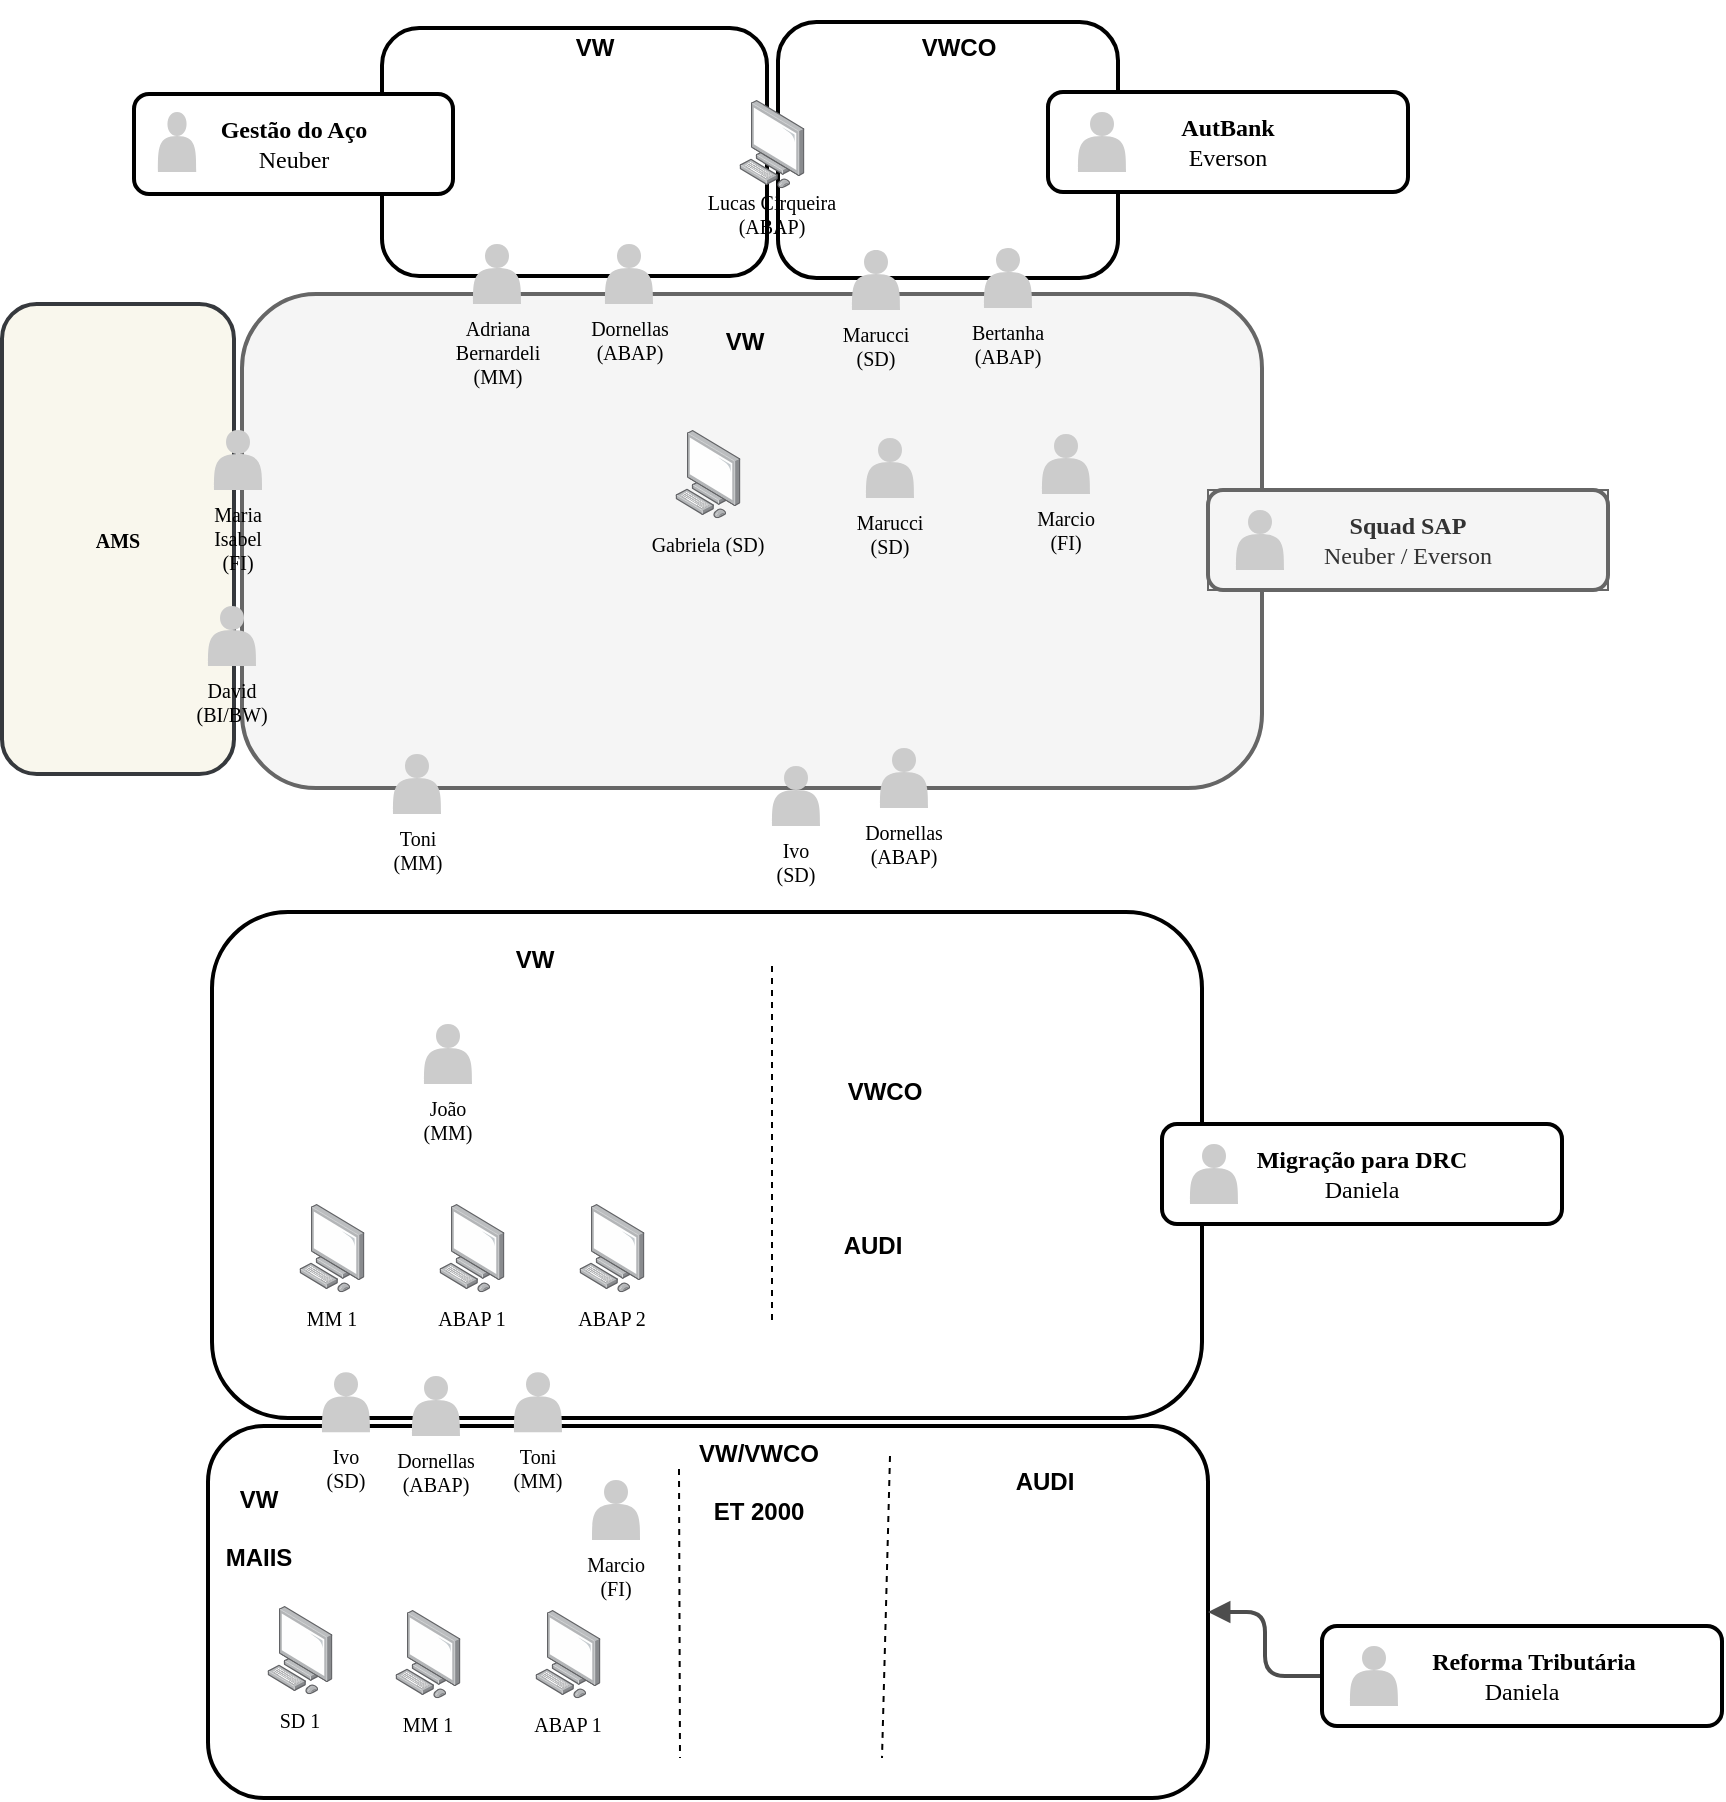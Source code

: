 <mxfile version="26.0.10">
  <diagram name="Page-1" id="19d8dcba-68ad-dc05-1034-9cf7b2a963f6">
    <mxGraphModel dx="2534" dy="1622" grid="1" gridSize="10" guides="1" tooltips="1" connect="1" arrows="1" fold="1" page="1" pageScale="1" pageWidth="1100" pageHeight="850" background="none" math="0" shadow="0">
      <root>
        <mxCell id="0" />
        <mxCell id="1" parent="0" />
        <mxCell id="GQJggGvNAUMxXvSxQGlT-117" value="AMS" style="whiteSpace=wrap;html=1;rounded=1;shadow=0;comic=0;strokeWidth=2;fontFamily=Verdana;align=center;fontSize=10;fontStyle=1;fillColor=#f9f7ed;strokeColor=#36393d;" vertex="1" parent="1">
          <mxGeometry x="-80" y="-95" width="116" height="235" as="geometry" />
        </mxCell>
        <mxCell id="218ae93e1282097f-19" value="" style="whiteSpace=wrap;html=1;rounded=1;shadow=0;comic=0;strokeWidth=2;fontFamily=Verdana;align=center;fontSize=10;" parent="1" vertex="1">
          <mxGeometry x="23" y="466" width="500" height="186" as="geometry" />
        </mxCell>
        <mxCell id="GQJggGvNAUMxXvSxQGlT-4" value="&lt;font style=&quot;font-size: 12px;&quot;&gt;VW&lt;/font&gt;&lt;div&gt;&lt;font style=&quot;font-size: 12px;&quot;&gt;MAIIS&lt;/font&gt;&lt;/div&gt;" style="text;strokeColor=none;fillColor=none;html=1;fontSize=24;fontStyle=1;verticalAlign=middle;align=center;" vertex="1" parent="1">
          <mxGeometry x="-2" y="493" width="100" height="40" as="geometry" />
        </mxCell>
        <mxCell id="GQJggGvNAUMxXvSxQGlT-18" value="&lt;span style=&quot;font-size: 12px;&quot;&gt;AUDI&lt;/span&gt;" style="text;strokeColor=none;fillColor=none;html=1;fontSize=24;fontStyle=1;verticalAlign=middle;align=center;" vertex="1" parent="1">
          <mxGeometry x="391" y="470" width="100" height="40" as="geometry" />
        </mxCell>
        <mxCell id="GQJggGvNAUMxXvSxQGlT-24" value="" style="endArrow=none;dashed=1;html=1;rounded=0;" edge="1" parent="1">
          <mxGeometry width="50" height="50" relative="1" as="geometry">
            <mxPoint x="258.5" y="487.5" as="sourcePoint" />
            <mxPoint x="259" y="632" as="targetPoint" />
          </mxGeometry>
        </mxCell>
        <mxCell id="GQJggGvNAUMxXvSxQGlT-25" value="" style="endArrow=none;dashed=1;html=1;rounded=0;" edge="1" parent="1">
          <mxGeometry width="50" height="50" relative="1" as="geometry">
            <mxPoint x="364" y="481" as="sourcePoint" />
            <mxPoint x="360" y="632" as="targetPoint" />
          </mxGeometry>
        </mxCell>
        <mxCell id="GQJggGvNAUMxXvSxQGlT-26" value="&lt;font style=&quot;font-size: 12px;&quot;&gt;VW/VWCO&lt;/font&gt;&lt;div&gt;&lt;font style=&quot;font-size: 12px;&quot;&gt;ET 2000&lt;/font&gt;&lt;/div&gt;" style="text;strokeColor=none;fillColor=none;html=1;fontSize=24;fontStyle=1;verticalAlign=middle;align=center;" vertex="1" parent="1">
          <mxGeometry x="248" y="470" width="100" height="40" as="geometry" />
        </mxCell>
        <mxCell id="GQJggGvNAUMxXvSxQGlT-36" value="" style="group" vertex="1" connectable="0" parent="1">
          <mxGeometry x="88" y="558" width="90.0" height="69.18" as="geometry" />
        </mxCell>
        <mxCell id="GQJggGvNAUMxXvSxQGlT-37" value="MM 1" style="text;html=1;strokeColor=none;fillColor=none;align=center;verticalAlign=middle;whiteSpace=wrap;rounded=1;shadow=0;comic=0;fontFamily=Verdana;fontSize=10;" vertex="1" parent="GQJggGvNAUMxXvSxQGlT-36">
          <mxGeometry y="44.18" width="90" height="25" as="geometry" />
        </mxCell>
        <mxCell id="GQJggGvNAUMxXvSxQGlT-38" value="" style="image;points=[];aspect=fixed;html=1;align=center;shadow=0;dashed=0;image=img/lib/allied_telesis/computer_and_terminals/Personal_Computer.svg;" vertex="1" parent="GQJggGvNAUMxXvSxQGlT-36">
          <mxGeometry x="28.7" width="32.6" height="44.18" as="geometry" />
        </mxCell>
        <mxCell id="218ae93e1282097f-12" value="" style="whiteSpace=wrap;html=1;rounded=1;shadow=0;comic=0;strokeWidth=2;fontFamily=Verdana;align=center;fontSize=10;" parent="1" vertex="1">
          <mxGeometry x="25" y="209" width="495" height="253" as="geometry" />
        </mxCell>
        <mxCell id="218ae93e1282097f-13" value="Toni (MM)" style="shape=actor;whiteSpace=wrap;html=1;rounded=0;shadow=0;comic=0;strokeWidth=1;fillColor=#CCCCCC;fontFamily=Verdana;align=center;strokeColor=none;labelPosition=center;verticalLabelPosition=bottom;verticalAlign=top;fontSize=10;" parent="1" vertex="1">
          <mxGeometry x="176" y="439.18" width="24" height="30" as="geometry" />
        </mxCell>
        <mxCell id="GQJggGvNAUMxXvSxQGlT-39" value="" style="group" vertex="1" connectable="0" parent="1">
          <mxGeometry x="158" y="558" width="90.0" height="69.18" as="geometry" />
        </mxCell>
        <mxCell id="GQJggGvNAUMxXvSxQGlT-40" value="ABAP 1" style="text;html=1;strokeColor=none;fillColor=none;align=center;verticalAlign=middle;whiteSpace=wrap;rounded=1;shadow=0;comic=0;fontFamily=Verdana;fontSize=10;" vertex="1" parent="GQJggGvNAUMxXvSxQGlT-39">
          <mxGeometry y="44.18" width="90" height="25" as="geometry" />
        </mxCell>
        <mxCell id="GQJggGvNAUMxXvSxQGlT-41" value="" style="image;points=[];aspect=fixed;html=1;align=center;shadow=0;dashed=0;image=img/lib/allied_telesis/computer_and_terminals/Personal_Computer.svg;" vertex="1" parent="GQJggGvNAUMxXvSxQGlT-39">
          <mxGeometry x="28.7" width="32.6" height="44.18" as="geometry" />
        </mxCell>
        <mxCell id="218ae93e1282097f-16" value="João (MM)" style="shape=actor;whiteSpace=wrap;html=1;rounded=0;shadow=0;comic=0;strokeWidth=1;fillColor=#CCCCCC;fontFamily=Verdana;align=center;strokeColor=none;labelPosition=center;verticalLabelPosition=bottom;verticalAlign=top;fontSize=10;" parent="1" vertex="1">
          <mxGeometry x="131" y="265" width="24" height="30" as="geometry" />
        </mxCell>
        <mxCell id="218ae93e1282097f-52" value="" style="edgeStyle=elbowEdgeStyle;rounded=1;html=1;labelBackgroundColor=none;endArrow=block;endFill=1;strokeColor=#4D4D4D;strokeWidth=2;fontFamily=Verdana;fontSize=10;" parent="1" source="6257edae8c83ed4a-21" target="218ae93e1282097f-19" edge="1">
          <mxGeometry relative="1" as="geometry" />
        </mxCell>
        <mxCell id="GQJggGvNAUMxXvSxQGlT-42" value="Marcio&lt;div&gt;(FI)&lt;/div&gt;" style="shape=actor;whiteSpace=wrap;html=1;rounded=0;shadow=0;comic=0;strokeWidth=1;fillColor=#CCCCCC;fontFamily=Verdana;align=center;strokeColor=none;labelPosition=center;verticalLabelPosition=bottom;verticalAlign=top;fontSize=10;" vertex="1" parent="1">
          <mxGeometry x="215" y="493" width="24" height="30" as="geometry" />
        </mxCell>
        <mxCell id="GQJggGvNAUMxXvSxQGlT-102" value="" style="group" vertex="1" connectable="0" parent="1">
          <mxGeometry x="24" y="556" width="90" height="69.18" as="geometry" />
        </mxCell>
        <mxCell id="GQJggGvNAUMxXvSxQGlT-34" value="SD 1" style="text;html=1;strokeColor=none;fillColor=none;align=center;verticalAlign=middle;whiteSpace=wrap;rounded=1;shadow=0;comic=0;fontFamily=Verdana;fontSize=10;" vertex="1" parent="GQJggGvNAUMxXvSxQGlT-102">
          <mxGeometry y="44.18" width="90" height="25" as="geometry" />
        </mxCell>
        <mxCell id="GQJggGvNAUMxXvSxQGlT-35" value="" style="image;points=[];aspect=fixed;html=1;align=center;shadow=0;dashed=0;image=img/lib/allied_telesis/computer_and_terminals/Personal_Computer.svg;" vertex="1" parent="GQJggGvNAUMxXvSxQGlT-102">
          <mxGeometry x="28.7" width="32.6" height="44.18" as="geometry" />
        </mxCell>
        <mxCell id="GQJggGvNAUMxXvSxQGlT-11" value="" style="group" vertex="1" connectable="0" parent="1">
          <mxGeometry x="40" y="355" width="90.0" height="69.18" as="geometry" />
        </mxCell>
        <mxCell id="218ae93e1282097f-58" value="MM 1" style="text;html=1;strokeColor=none;fillColor=none;align=center;verticalAlign=middle;whiteSpace=wrap;rounded=1;shadow=0;comic=0;fontFamily=Verdana;fontSize=10;" parent="GQJggGvNAUMxXvSxQGlT-11" vertex="1">
          <mxGeometry y="44.18" width="90" height="25" as="geometry" />
        </mxCell>
        <mxCell id="GQJggGvNAUMxXvSxQGlT-10" value="" style="image;points=[];aspect=fixed;html=1;align=center;shadow=0;dashed=0;image=img/lib/allied_telesis/computer_and_terminals/Personal_Computer.svg;" vertex="1" parent="GQJggGvNAUMxXvSxQGlT-11">
          <mxGeometry x="28.7" width="32.6" height="44.18" as="geometry" />
        </mxCell>
        <mxCell id="GQJggGvNAUMxXvSxQGlT-12" value="" style="group" vertex="1" connectable="0" parent="1">
          <mxGeometry x="110" y="355" width="90.0" height="69.18" as="geometry" />
        </mxCell>
        <mxCell id="GQJggGvNAUMxXvSxQGlT-13" value="ABAP 1" style="text;html=1;strokeColor=none;fillColor=none;align=center;verticalAlign=middle;whiteSpace=wrap;rounded=1;shadow=0;comic=0;fontFamily=Verdana;fontSize=10;" vertex="1" parent="GQJggGvNAUMxXvSxQGlT-12">
          <mxGeometry y="44.18" width="90" height="25" as="geometry" />
        </mxCell>
        <mxCell id="GQJggGvNAUMxXvSxQGlT-14" value="" style="image;points=[];aspect=fixed;html=1;align=center;shadow=0;dashed=0;image=img/lib/allied_telesis/computer_and_terminals/Personal_Computer.svg;" vertex="1" parent="GQJggGvNAUMxXvSxQGlT-12">
          <mxGeometry x="28.7" width="32.6" height="44.18" as="geometry" />
        </mxCell>
        <mxCell id="GQJggGvNAUMxXvSxQGlT-15" value="" style="group" vertex="1" connectable="0" parent="1">
          <mxGeometry x="180" y="355" width="90.0" height="69.18" as="geometry" />
        </mxCell>
        <mxCell id="GQJggGvNAUMxXvSxQGlT-16" value="ABAP 2" style="text;html=1;strokeColor=none;fillColor=none;align=center;verticalAlign=middle;whiteSpace=wrap;rounded=1;shadow=0;comic=0;fontFamily=Verdana;fontSize=10;" vertex="1" parent="GQJggGvNAUMxXvSxQGlT-15">
          <mxGeometry y="44.18" width="90" height="25" as="geometry" />
        </mxCell>
        <mxCell id="GQJggGvNAUMxXvSxQGlT-17" value="" style="image;points=[];aspect=fixed;html=1;align=center;shadow=0;dashed=0;image=img/lib/allied_telesis/computer_and_terminals/Personal_Computer.svg;" vertex="1" parent="GQJggGvNAUMxXvSxQGlT-15">
          <mxGeometry x="28.7" width="32.6" height="44.18" as="geometry" />
        </mxCell>
        <mxCell id="GQJggGvNAUMxXvSxQGlT-19" value="&lt;font style=&quot;font-size: 12px;&quot;&gt;VW&lt;/font&gt;" style="text;strokeColor=none;fillColor=none;html=1;fontSize=24;fontStyle=1;verticalAlign=middle;align=center;" vertex="1" parent="1">
          <mxGeometry x="136" y="209" width="100" height="40" as="geometry" />
        </mxCell>
        <mxCell id="GQJggGvNAUMxXvSxQGlT-20" value="&lt;span style=&quot;font-size: 12px;&quot;&gt;AUDI&lt;/span&gt;" style="text;strokeColor=none;fillColor=none;html=1;fontSize=24;fontStyle=1;verticalAlign=middle;align=center;" vertex="1" parent="1">
          <mxGeometry x="305" y="352" width="100" height="40" as="geometry" />
        </mxCell>
        <mxCell id="GQJggGvNAUMxXvSxQGlT-21" value="&lt;span style=&quot;font-size: 12px;&quot;&gt;VWCO&lt;/span&gt;" style="text;strokeColor=none;fillColor=none;html=1;fontSize=24;fontStyle=1;verticalAlign=middle;align=center;" vertex="1" parent="1">
          <mxGeometry x="311" y="275" width="100" height="40" as="geometry" />
        </mxCell>
        <mxCell id="GQJggGvNAUMxXvSxQGlT-23" value="" style="endArrow=none;dashed=1;html=1;rounded=0;" edge="1" parent="1">
          <mxGeometry width="50" height="50" relative="1" as="geometry">
            <mxPoint x="305" y="236" as="sourcePoint" />
            <mxPoint x="305" y="416" as="targetPoint" />
          </mxGeometry>
        </mxCell>
        <mxCell id="GQJggGvNAUMxXvSxQGlT-43" value="" style="whiteSpace=wrap;html=1;rounded=1;shadow=0;comic=0;strokeWidth=2;fontFamily=Verdana;align=center;fontSize=10;fillColor=#f5f5f5;fontColor=#333333;strokeColor=#666666;" vertex="1" parent="1">
          <mxGeometry x="40" y="-100" width="510" height="247" as="geometry" />
        </mxCell>
        <mxCell id="GQJggGvNAUMxXvSxQGlT-44" value="Toni (MM)" style="shape=actor;whiteSpace=wrap;html=1;rounded=0;shadow=0;comic=0;strokeWidth=1;fillColor=#CCCCCC;fontFamily=Verdana;align=center;strokeColor=none;labelPosition=center;verticalLabelPosition=bottom;verticalAlign=top;fontSize=10;" vertex="1" parent="1">
          <mxGeometry x="115.5" y="130" width="24" height="30" as="geometry" />
        </mxCell>
        <mxCell id="GQJggGvNAUMxXvSxQGlT-45" value="Marcio (FI)" style="shape=actor;whiteSpace=wrap;html=1;rounded=0;shadow=0;comic=0;strokeWidth=1;fillColor=#CCCCCC;fontFamily=Verdana;align=center;strokeColor=none;labelPosition=center;verticalLabelPosition=bottom;verticalAlign=top;fontSize=10;" vertex="1" parent="1">
          <mxGeometry x="440" y="-30" width="24" height="30" as="geometry" />
        </mxCell>
        <mxCell id="GQJggGvNAUMxXvSxQGlT-47" value="" style="whiteSpace=wrap;html=1;rounded=1;shadow=0;comic=0;strokeWidth=2;fontFamily=Verdana;align=center;fontSize=10;" vertex="1" parent="1">
          <mxGeometry x="110" y="-233" width="192.5" height="124" as="geometry" />
        </mxCell>
        <mxCell id="GQJggGvNAUMxXvSxQGlT-53" value="&lt;font style=&quot;font-size: 12px;&quot;&gt;VW&lt;br&gt;&lt;/font&gt;" style="text;strokeColor=none;fillColor=none;html=1;fontSize=24;fontStyle=1;verticalAlign=middle;align=center;" vertex="1" parent="1">
          <mxGeometry x="166" y="-247" width="100" height="40" as="geometry" />
        </mxCell>
        <mxCell id="GQJggGvNAUMxXvSxQGlT-55" value="Dornellas (ABAP)" style="shape=actor;whiteSpace=wrap;html=1;rounded=0;shadow=0;comic=0;strokeWidth=1;fillColor=#CCCCCC;fontFamily=Verdana;align=center;strokeColor=none;labelPosition=center;verticalLabelPosition=bottom;verticalAlign=top;fontSize=10;" vertex="1" parent="1">
          <mxGeometry x="359" y="127" width="24" height="30" as="geometry" />
        </mxCell>
        <mxCell id="GQJggGvNAUMxXvSxQGlT-56" value="" style="group" vertex="1" connectable="0" parent="1">
          <mxGeometry x="228" y="-32" width="90.0" height="69.18" as="geometry" />
        </mxCell>
        <mxCell id="GQJggGvNAUMxXvSxQGlT-57" value="Gabriela (SD)" style="text;html=1;strokeColor=none;fillColor=none;align=center;verticalAlign=middle;whiteSpace=wrap;rounded=1;shadow=0;comic=0;fontFamily=Verdana;fontSize=10;" vertex="1" parent="GQJggGvNAUMxXvSxQGlT-56">
          <mxGeometry y="44.18" width="90" height="25" as="geometry" />
        </mxCell>
        <mxCell id="GQJggGvNAUMxXvSxQGlT-58" value="" style="image;points=[];aspect=fixed;html=1;align=center;shadow=0;dashed=0;image=img/lib/allied_telesis/computer_and_terminals/Personal_Computer.svg;" vertex="1" parent="GQJggGvNAUMxXvSxQGlT-56">
          <mxGeometry x="28.7" width="32.6" height="44.18" as="geometry" />
        </mxCell>
        <mxCell id="GQJggGvNAUMxXvSxQGlT-66" value="&lt;font style=&quot;font-size: 12px;&quot;&gt;VW&lt;/font&gt;" style="text;strokeColor=none;fillColor=none;html=1;fontSize=24;fontStyle=1;verticalAlign=middle;align=center;" vertex="1" parent="1">
          <mxGeometry x="241" y="-100" width="100" height="40" as="geometry" />
        </mxCell>
        <mxCell id="GQJggGvNAUMxXvSxQGlT-73" value="Adriana Bernardeli (MM)" style="shape=actor;whiteSpace=wrap;html=1;rounded=0;shadow=0;comic=0;strokeWidth=1;fillColor=#CCCCCC;fontFamily=Verdana;align=center;strokeColor=none;labelPosition=center;verticalLabelPosition=bottom;verticalAlign=top;fontSize=10;" vertex="1" parent="1">
          <mxGeometry x="155.5" y="-125" width="24" height="30" as="geometry" />
        </mxCell>
        <mxCell id="GQJggGvNAUMxXvSxQGlT-75" value="Dornellas (ABAP)" style="shape=actor;whiteSpace=wrap;html=1;rounded=0;shadow=0;comic=0;strokeWidth=1;fillColor=#CCCCCC;fontFamily=Verdana;align=center;strokeColor=none;labelPosition=center;verticalLabelPosition=bottom;verticalAlign=top;fontSize=10;" vertex="1" parent="1">
          <mxGeometry x="221.5" y="-125" width="24" height="30" as="geometry" />
        </mxCell>
        <mxCell id="GQJggGvNAUMxXvSxQGlT-88" value="" style="whiteSpace=wrap;html=1;rounded=1;shadow=0;comic=0;strokeWidth=2;fontFamily=Verdana;align=center;fontSize=10;" vertex="1" parent="1">
          <mxGeometry x="308" y="-236" width="170" height="128" as="geometry" />
        </mxCell>
        <mxCell id="GQJggGvNAUMxXvSxQGlT-92" value="&lt;font style=&quot;font-size: 12px;&quot;&gt;VWCO&lt;br&gt;&lt;/font&gt;" style="text;strokeColor=none;fillColor=none;html=1;fontSize=24;fontStyle=1;verticalAlign=middle;align=center;" vertex="1" parent="1">
          <mxGeometry x="348" y="-247" width="100" height="40" as="geometry" />
        </mxCell>
        <mxCell id="GQJggGvNAUMxXvSxQGlT-93" value="Marucci (SD)" style="shape=actor;whiteSpace=wrap;html=1;rounded=0;shadow=0;comic=0;strokeWidth=1;fillColor=#CCCCCC;fontFamily=Verdana;align=center;strokeColor=none;labelPosition=center;verticalLabelPosition=bottom;verticalAlign=top;fontSize=10;" vertex="1" parent="1">
          <mxGeometry x="345" y="-122" width="24" height="30" as="geometry" />
        </mxCell>
        <mxCell id="GQJggGvNAUMxXvSxQGlT-94" value="Bertanha (ABAP)" style="shape=actor;whiteSpace=wrap;html=1;rounded=0;shadow=0;comic=0;strokeWidth=1;fillColor=#CCCCCC;fontFamily=Verdana;align=center;strokeColor=none;labelPosition=center;verticalLabelPosition=bottom;verticalAlign=top;fontSize=10;" vertex="1" parent="1">
          <mxGeometry x="411" y="-123" width="24" height="30" as="geometry" />
        </mxCell>
        <mxCell id="GQJggGvNAUMxXvSxQGlT-98" value="" style="group" vertex="1" connectable="0" parent="1">
          <mxGeometry x="-14" y="-200" width="159.5" height="50" as="geometry" />
        </mxCell>
        <mxCell id="GQJggGvNAUMxXvSxQGlT-51" value="Gestão do Aço&lt;div&gt;&lt;span style=&quot;font-weight: normal;&quot;&gt;Neuber&lt;/span&gt;&lt;/div&gt;" style="whiteSpace=wrap;html=1;rounded=1;shadow=0;comic=0;strokeWidth=2;fontFamily=Verdana;align=center;fontSize=12;fontStyle=1" vertex="1" parent="GQJggGvNAUMxXvSxQGlT-98">
          <mxGeometry width="159.5" height="50" as="geometry" />
        </mxCell>
        <mxCell id="GQJggGvNAUMxXvSxQGlT-52" value="" style="shape=actor;whiteSpace=wrap;html=1;rounded=0;shadow=0;comic=0;strokeWidth=1;fillColor=#CCCCCC;fontFamily=Verdana;align=center;strokeColor=none;fontSize=12;fontStyle=1" vertex="1" parent="GQJggGvNAUMxXvSxQGlT-98">
          <mxGeometry x="11.963" y="9" width="19.14" height="30" as="geometry" />
        </mxCell>
        <mxCell id="GQJggGvNAUMxXvSxQGlT-99" value="" style="group" vertex="1" connectable="0" parent="1">
          <mxGeometry x="443" y="-201" width="200" height="50" as="geometry" />
        </mxCell>
        <mxCell id="GQJggGvNAUMxXvSxQGlT-90" value="AutBank&lt;div&gt;&lt;span style=&quot;font-weight: normal;&quot;&gt;Everson&lt;/span&gt;&lt;/div&gt;" style="whiteSpace=wrap;html=1;rounded=1;shadow=0;comic=0;strokeWidth=2;fontFamily=Verdana;align=center;fontSize=12;fontStyle=1" vertex="1" parent="GQJggGvNAUMxXvSxQGlT-99">
          <mxGeometry width="180" height="50" as="geometry" />
        </mxCell>
        <mxCell id="GQJggGvNAUMxXvSxQGlT-91" value="" style="shape=actor;whiteSpace=wrap;html=1;rounded=0;shadow=0;comic=0;strokeWidth=1;fillColor=#CCCCCC;fontFamily=Verdana;align=center;strokeColor=none;fontSize=12;fontStyle=1" vertex="1" parent="GQJggGvNAUMxXvSxQGlT-99">
          <mxGeometry x="15" y="10" width="24" height="30" as="geometry" />
        </mxCell>
        <mxCell id="GQJggGvNAUMxXvSxQGlT-100" value="" style="group;fillColor=#f5f5f5;fontColor=#333333;strokeColor=#666666;" vertex="1" connectable="0" parent="1">
          <mxGeometry x="523" y="-2" width="200" height="50" as="geometry" />
        </mxCell>
        <mxCell id="GQJggGvNAUMxXvSxQGlT-49" value="Squad SAP&lt;br&gt;&lt;div&gt;&lt;span style=&quot;font-weight: normal&quot;&gt;Neuber / Everson&lt;/span&gt;&lt;/div&gt;" style="whiteSpace=wrap;html=1;rounded=1;shadow=0;comic=0;strokeWidth=2;fontFamily=Verdana;align=center;fontSize=12;fontStyle=1;fillColor=#f5f5f5;fontColor=#333333;strokeColor=#666666;" vertex="1" parent="GQJggGvNAUMxXvSxQGlT-100">
          <mxGeometry width="200" height="50" as="geometry" />
        </mxCell>
        <mxCell id="GQJggGvNAUMxXvSxQGlT-50" value="" style="shape=actor;whiteSpace=wrap;html=1;rounded=0;shadow=0;comic=0;strokeWidth=1;fillColor=#CCCCCC;fontFamily=Verdana;align=center;strokeColor=none;fontSize=12;fontStyle=1" vertex="1" parent="GQJggGvNAUMxXvSxQGlT-100">
          <mxGeometry x="14" y="10" width="24" height="30" as="geometry" />
        </mxCell>
        <mxCell id="218ae93e1282097f-17" value="Ivo (SD)" style="shape=actor;whiteSpace=wrap;html=1;rounded=0;shadow=0;comic=0;strokeWidth=1;fillColor=#CCCCCC;fontFamily=Verdana;align=center;strokeColor=none;labelPosition=center;verticalLabelPosition=bottom;verticalAlign=top;fontSize=10;" parent="1" vertex="1">
          <mxGeometry x="80" y="439.18" width="24" height="30" as="geometry" />
        </mxCell>
        <mxCell id="GQJggGvNAUMxXvSxQGlT-6" value="Dornellas (ABAP)" style="shape=actor;whiteSpace=wrap;html=1;rounded=0;shadow=0;comic=0;strokeWidth=1;fillColor=#CCCCCC;fontFamily=Verdana;align=center;strokeColor=none;labelPosition=center;verticalLabelPosition=bottom;verticalAlign=top;fontSize=10;" vertex="1" parent="1">
          <mxGeometry x="125" y="441" width="24" height="30" as="geometry" />
        </mxCell>
        <mxCell id="GQJggGvNAUMxXvSxQGlT-104" value="" style="group" vertex="1" connectable="0" parent="1">
          <mxGeometry x="580" y="566" width="200" height="50" as="geometry" />
        </mxCell>
        <mxCell id="6257edae8c83ed4a-21" value="&amp;nbsp; &amp;nbsp; Reforma Tributária&lt;div&gt;&lt;span style=&quot;font-weight: normal;&quot;&gt;Daniela&lt;/span&gt;&lt;/div&gt;" style="whiteSpace=wrap;html=1;rounded=1;shadow=0;comic=0;strokeWidth=2;fontFamily=Verdana;align=center;fontSize=12;fontStyle=1" parent="GQJggGvNAUMxXvSxQGlT-104" vertex="1">
          <mxGeometry width="200" height="50" as="geometry" />
        </mxCell>
        <mxCell id="6257edae8c83ed4a-22" value="" style="shape=actor;whiteSpace=wrap;html=1;rounded=0;shadow=0;comic=0;strokeWidth=1;fillColor=#CCCCCC;fontFamily=Verdana;align=center;strokeColor=none;fontSize=12;fontStyle=1" parent="GQJggGvNAUMxXvSxQGlT-104" vertex="1">
          <mxGeometry x="14" y="10" width="24" height="30" as="geometry" />
        </mxCell>
        <mxCell id="GQJggGvNAUMxXvSxQGlT-105" value="" style="group" vertex="1" connectable="0" parent="1">
          <mxGeometry x="500" y="315" width="200" height="50" as="geometry" />
        </mxCell>
        <mxCell id="218ae93e1282097f-8" value="&lt;span&gt;Migração para DRC&lt;/span&gt;&lt;div&gt;&lt;span style=&quot;font-weight: normal&quot;&gt;Daniela&lt;/span&gt;&lt;/div&gt;" style="whiteSpace=wrap;html=1;rounded=1;shadow=0;comic=0;strokeWidth=2;fontFamily=Verdana;align=center;fontSize=12;fontStyle=1" parent="GQJggGvNAUMxXvSxQGlT-105" vertex="1">
          <mxGeometry width="200" height="50" as="geometry" />
        </mxCell>
        <mxCell id="218ae93e1282097f-9" value="" style="shape=actor;whiteSpace=wrap;html=1;rounded=0;shadow=0;comic=0;strokeWidth=1;fillColor=#CCCCCC;fontFamily=Verdana;align=center;strokeColor=none;fontSize=12;fontStyle=1" parent="GQJggGvNAUMxXvSxQGlT-105" vertex="1">
          <mxGeometry x="14" y="10" width="24" height="30" as="geometry" />
        </mxCell>
        <mxCell id="GQJggGvNAUMxXvSxQGlT-76" value="" style="group" vertex="1" connectable="0" parent="1">
          <mxGeometry x="260" y="-197" width="90.0" height="69.18" as="geometry" />
        </mxCell>
        <mxCell id="GQJggGvNAUMxXvSxQGlT-77" value="Lucas Cirqueira (ABAP)" style="text;html=1;strokeColor=none;fillColor=none;align=center;verticalAlign=middle;whiteSpace=wrap;rounded=1;shadow=0;comic=0;fontFamily=Verdana;fontSize=10;" vertex="1" parent="GQJggGvNAUMxXvSxQGlT-76">
          <mxGeometry y="44.18" width="90" height="25" as="geometry" />
        </mxCell>
        <mxCell id="GQJggGvNAUMxXvSxQGlT-78" value="" style="image;points=[];aspect=fixed;html=1;align=center;shadow=0;dashed=0;image=img/lib/allied_telesis/computer_and_terminals/Personal_Computer.svg;" vertex="1" parent="GQJggGvNAUMxXvSxQGlT-76">
          <mxGeometry x="28.7" width="32.6" height="44.18" as="geometry" />
        </mxCell>
        <mxCell id="GQJggGvNAUMxXvSxQGlT-114" value="David (BI/BW)" style="shape=actor;whiteSpace=wrap;html=1;rounded=0;shadow=0;comic=0;strokeWidth=1;fillColor=#CCCCCC;fontFamily=Verdana;align=center;strokeColor=none;labelPosition=center;verticalLabelPosition=bottom;verticalAlign=top;fontSize=10;" vertex="1" parent="1">
          <mxGeometry x="23" y="56" width="24" height="30" as="geometry" />
        </mxCell>
        <mxCell id="GQJggGvNAUMxXvSxQGlT-115" value="Maria Isabel (FI)" style="shape=actor;whiteSpace=wrap;html=1;rounded=0;shadow=0;comic=0;strokeWidth=1;fillColor=#CCCCCC;fontFamily=Verdana;align=center;strokeColor=none;labelPosition=center;verticalLabelPosition=bottom;verticalAlign=top;fontSize=10;" vertex="1" parent="1">
          <mxGeometry x="26" y="-32" width="24" height="30" as="geometry" />
        </mxCell>
        <mxCell id="GQJggGvNAUMxXvSxQGlT-119" value="Ivo (SD)" style="shape=actor;whiteSpace=wrap;html=1;rounded=0;shadow=0;comic=0;strokeWidth=1;fillColor=#CCCCCC;fontFamily=Verdana;align=center;strokeColor=none;labelPosition=center;verticalLabelPosition=bottom;verticalAlign=top;fontSize=10;" vertex="1" parent="1">
          <mxGeometry x="305" y="136" width="24" height="30" as="geometry" />
        </mxCell>
        <mxCell id="GQJggGvNAUMxXvSxQGlT-122" value="Marucci (SD)" style="shape=actor;whiteSpace=wrap;html=1;rounded=0;shadow=0;comic=0;strokeWidth=1;fillColor=#CCCCCC;fontFamily=Verdana;align=center;strokeColor=none;labelPosition=center;verticalLabelPosition=bottom;verticalAlign=top;fontSize=10;" vertex="1" parent="1">
          <mxGeometry x="352" y="-28" width="24" height="30" as="geometry" />
        </mxCell>
      </root>
    </mxGraphModel>
  </diagram>
</mxfile>
